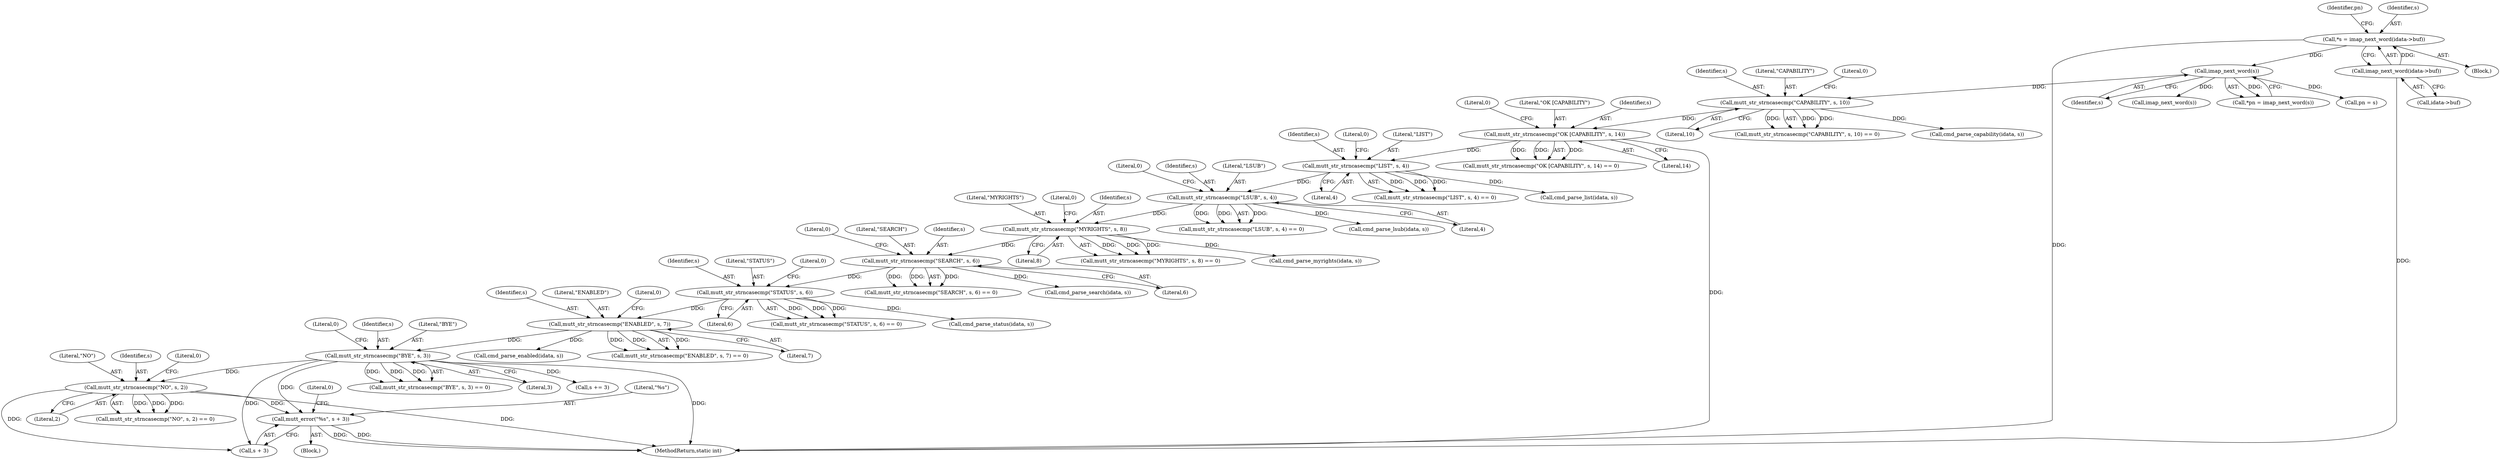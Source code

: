 digraph "1_neomutt_36a29280448097f34ce9c94606195f2ac643fed1@del" {
"1000395" [label="(Call,mutt_error(\"%s\", s + 3))"];
"1000351" [label="(Call,mutt_str_strncasecmp(\"BYE\", s, 3))"];
"1000340" [label="(Call,mutt_str_strncasecmp(\"ENABLED\", s, 7))"];
"1000329" [label="(Call,mutt_str_strncasecmp(\"STATUS\", s, 6))"];
"1000318" [label="(Call,mutt_str_strncasecmp(\"SEARCH\", s, 6))"];
"1000307" [label="(Call,mutt_str_strncasecmp(\"MYRIGHTS\", s, 8))"];
"1000296" [label="(Call,mutt_str_strncasecmp(\"LSUB\", s, 4))"];
"1000285" [label="(Call,mutt_str_strncasecmp(\"LIST\", s, 4))"];
"1000262" [label="(Call,mutt_str_strncasecmp(\"OK [CAPABILITY\", s, 14))"];
"1000251" [label="(Call,mutt_str_strncasecmp(\"CAPABILITY\", s, 10))"];
"1000125" [label="(Call,imap_next_word(s))"];
"1000116" [label="(Call,*s = imap_next_word(idata->buf))"];
"1000118" [label="(Call,imap_next_word(idata->buf))"];
"1000386" [label="(Call,mutt_str_strncasecmp(\"NO\", s, 2))"];
"1000262" [label="(Call,mutt_str_strncasecmp(\"OK [CAPABILITY\", s, 14))"];
"1000145" [label="(Call,imap_next_word(s))"];
"1000307" [label="(Call,mutt_str_strncasecmp(\"MYRIGHTS\", s, 8))"];
"1000284" [label="(Call,mutt_str_strncasecmp(\"LIST\", s, 4) == 0)"];
"1000123" [label="(Call,*pn = imap_next_word(s))"];
"1000119" [label="(Call,idata->buf)"];
"1000124" [label="(Identifier,pn)"];
"1000340" [label="(Call,mutt_str_strncasecmp(\"ENABLED\", s, 7))"];
"1000299" [label="(Literal,4)"];
"1000140" [label="(Call,pn = s)"];
"1000264" [label="(Identifier,s)"];
"1000295" [label="(Call,mutt_str_strncasecmp(\"LSUB\", s, 4) == 0)"];
"1000286" [label="(Literal,\"LIST\")"];
"1000328" [label="(Call,mutt_str_strncasecmp(\"STATUS\", s, 6) == 0)"];
"1000287" [label="(Identifier,s)"];
"1000126" [label="(Identifier,s)"];
"1000353" [label="(Identifier,s)"];
"1000311" [label="(Literal,0)"];
"1000402" [label="(MethodReturn,static int)"];
"1000330" [label="(Literal,\"STATUS\")"];
"1000321" [label="(Literal,6)"];
"1000341" [label="(Literal,\"ENABLED\")"];
"1000332" [label="(Literal,6)"];
"1000266" [label="(Literal,0)"];
"1000333" [label="(Literal,0)"];
"1000317" [label="(Call,mutt_str_strncasecmp(\"SEARCH\", s, 6) == 0)"];
"1000250" [label="(Call,mutt_str_strncasecmp(\"CAPABILITY\", s, 10) == 0)"];
"1000298" [label="(Identifier,s)"];
"1000319" [label="(Literal,\"SEARCH\")"];
"1000390" [label="(Literal,0)"];
"1000301" [label="(Call,cmd_parse_lsub(idata, s))"];
"1000251" [label="(Call,mutt_str_strncasecmp(\"CAPABILITY\", s, 10))"];
"1000306" [label="(Call,mutt_str_strncasecmp(\"MYRIGHTS\", s, 8) == 0)"];
"1000343" [label="(Literal,7)"];
"1000261" [label="(Call,mutt_str_strncasecmp(\"OK [CAPABILITY\", s, 14) == 0)"];
"1000254" [label="(Literal,10)"];
"1000350" [label="(Call,mutt_str_strncasecmp(\"BYE\", s, 3) == 0)"];
"1000297" [label="(Literal,\"LSUB\")"];
"1000116" [label="(Call,*s = imap_next_word(idata->buf))"];
"1000334" [label="(Call,cmd_parse_status(idata, s))"];
"1000352" [label="(Literal,\"BYE\")"];
"1000256" [label="(Call,cmd_parse_capability(idata, s))"];
"1000391" [label="(Block,)"];
"1000323" [label="(Call,cmd_parse_search(idata, s))"];
"1000300" [label="(Literal,0)"];
"1000110" [label="(Block,)"];
"1000296" [label="(Call,mutt_str_strncasecmp(\"LSUB\", s, 4))"];
"1000253" [label="(Identifier,s)"];
"1000389" [label="(Literal,2)"];
"1000387" [label="(Literal,\"NO\")"];
"1000351" [label="(Call,mutt_str_strncasecmp(\"BYE\", s, 3))"];
"1000288" [label="(Literal,4)"];
"1000345" [label="(Call,cmd_parse_enabled(idata, s))"];
"1000125" [label="(Call,imap_next_word(s))"];
"1000331" [label="(Identifier,s)"];
"1000309" [label="(Identifier,s)"];
"1000339" [label="(Call,mutt_str_strncasecmp(\"ENABLED\", s, 7) == 0)"];
"1000354" [label="(Literal,3)"];
"1000368" [label="(Call,s += 3)"];
"1000320" [label="(Identifier,s)"];
"1000401" [label="(Literal,0)"];
"1000310" [label="(Literal,8)"];
"1000118" [label="(Call,imap_next_word(idata->buf))"];
"1000265" [label="(Literal,14)"];
"1000289" [label="(Literal,0)"];
"1000395" [label="(Call,mutt_error(\"%s\", s + 3))"];
"1000355" [label="(Literal,0)"];
"1000308" [label="(Literal,\"MYRIGHTS\")"];
"1000344" [label="(Literal,0)"];
"1000329" [label="(Call,mutt_str_strncasecmp(\"STATUS\", s, 6))"];
"1000385" [label="(Call,mutt_str_strncasecmp(\"NO\", s, 2) == 0)"];
"1000252" [label="(Literal,\"CAPABILITY\")"];
"1000312" [label="(Call,cmd_parse_myrights(idata, s))"];
"1000263" [label="(Literal,\"OK [CAPABILITY\")"];
"1000397" [label="(Call,s + 3)"];
"1000396" [label="(Literal,\"%s\")"];
"1000322" [label="(Literal,0)"];
"1000318" [label="(Call,mutt_str_strncasecmp(\"SEARCH\", s, 6))"];
"1000285" [label="(Call,mutt_str_strncasecmp(\"LIST\", s, 4))"];
"1000386" [label="(Call,mutt_str_strncasecmp(\"NO\", s, 2))"];
"1000290" [label="(Call,cmd_parse_list(idata, s))"];
"1000255" [label="(Literal,0)"];
"1000388" [label="(Identifier,s)"];
"1000342" [label="(Identifier,s)"];
"1000117" [label="(Identifier,s)"];
"1000395" -> "1000391"  [label="AST: "];
"1000395" -> "1000397"  [label="CFG: "];
"1000396" -> "1000395"  [label="AST: "];
"1000397" -> "1000395"  [label="AST: "];
"1000401" -> "1000395"  [label="CFG: "];
"1000395" -> "1000402"  [label="DDG: "];
"1000395" -> "1000402"  [label="DDG: "];
"1000351" -> "1000395"  [label="DDG: "];
"1000386" -> "1000395"  [label="DDG: "];
"1000351" -> "1000350"  [label="AST: "];
"1000351" -> "1000354"  [label="CFG: "];
"1000352" -> "1000351"  [label="AST: "];
"1000353" -> "1000351"  [label="AST: "];
"1000354" -> "1000351"  [label="AST: "];
"1000355" -> "1000351"  [label="CFG: "];
"1000351" -> "1000402"  [label="DDG: "];
"1000351" -> "1000350"  [label="DDG: "];
"1000351" -> "1000350"  [label="DDG: "];
"1000351" -> "1000350"  [label="DDG: "];
"1000340" -> "1000351"  [label="DDG: "];
"1000351" -> "1000368"  [label="DDG: "];
"1000351" -> "1000386"  [label="DDG: "];
"1000351" -> "1000397"  [label="DDG: "];
"1000340" -> "1000339"  [label="AST: "];
"1000340" -> "1000343"  [label="CFG: "];
"1000341" -> "1000340"  [label="AST: "];
"1000342" -> "1000340"  [label="AST: "];
"1000343" -> "1000340"  [label="AST: "];
"1000344" -> "1000340"  [label="CFG: "];
"1000340" -> "1000339"  [label="DDG: "];
"1000340" -> "1000339"  [label="DDG: "];
"1000340" -> "1000339"  [label="DDG: "];
"1000329" -> "1000340"  [label="DDG: "];
"1000340" -> "1000345"  [label="DDG: "];
"1000329" -> "1000328"  [label="AST: "];
"1000329" -> "1000332"  [label="CFG: "];
"1000330" -> "1000329"  [label="AST: "];
"1000331" -> "1000329"  [label="AST: "];
"1000332" -> "1000329"  [label="AST: "];
"1000333" -> "1000329"  [label="CFG: "];
"1000329" -> "1000328"  [label="DDG: "];
"1000329" -> "1000328"  [label="DDG: "];
"1000329" -> "1000328"  [label="DDG: "];
"1000318" -> "1000329"  [label="DDG: "];
"1000329" -> "1000334"  [label="DDG: "];
"1000318" -> "1000317"  [label="AST: "];
"1000318" -> "1000321"  [label="CFG: "];
"1000319" -> "1000318"  [label="AST: "];
"1000320" -> "1000318"  [label="AST: "];
"1000321" -> "1000318"  [label="AST: "];
"1000322" -> "1000318"  [label="CFG: "];
"1000318" -> "1000317"  [label="DDG: "];
"1000318" -> "1000317"  [label="DDG: "];
"1000318" -> "1000317"  [label="DDG: "];
"1000307" -> "1000318"  [label="DDG: "];
"1000318" -> "1000323"  [label="DDG: "];
"1000307" -> "1000306"  [label="AST: "];
"1000307" -> "1000310"  [label="CFG: "];
"1000308" -> "1000307"  [label="AST: "];
"1000309" -> "1000307"  [label="AST: "];
"1000310" -> "1000307"  [label="AST: "];
"1000311" -> "1000307"  [label="CFG: "];
"1000307" -> "1000306"  [label="DDG: "];
"1000307" -> "1000306"  [label="DDG: "];
"1000307" -> "1000306"  [label="DDG: "];
"1000296" -> "1000307"  [label="DDG: "];
"1000307" -> "1000312"  [label="DDG: "];
"1000296" -> "1000295"  [label="AST: "];
"1000296" -> "1000299"  [label="CFG: "];
"1000297" -> "1000296"  [label="AST: "];
"1000298" -> "1000296"  [label="AST: "];
"1000299" -> "1000296"  [label="AST: "];
"1000300" -> "1000296"  [label="CFG: "];
"1000296" -> "1000295"  [label="DDG: "];
"1000296" -> "1000295"  [label="DDG: "];
"1000296" -> "1000295"  [label="DDG: "];
"1000285" -> "1000296"  [label="DDG: "];
"1000296" -> "1000301"  [label="DDG: "];
"1000285" -> "1000284"  [label="AST: "];
"1000285" -> "1000288"  [label="CFG: "];
"1000286" -> "1000285"  [label="AST: "];
"1000287" -> "1000285"  [label="AST: "];
"1000288" -> "1000285"  [label="AST: "];
"1000289" -> "1000285"  [label="CFG: "];
"1000285" -> "1000284"  [label="DDG: "];
"1000285" -> "1000284"  [label="DDG: "];
"1000285" -> "1000284"  [label="DDG: "];
"1000262" -> "1000285"  [label="DDG: "];
"1000285" -> "1000290"  [label="DDG: "];
"1000262" -> "1000261"  [label="AST: "];
"1000262" -> "1000265"  [label="CFG: "];
"1000263" -> "1000262"  [label="AST: "];
"1000264" -> "1000262"  [label="AST: "];
"1000265" -> "1000262"  [label="AST: "];
"1000266" -> "1000262"  [label="CFG: "];
"1000262" -> "1000402"  [label="DDG: "];
"1000262" -> "1000261"  [label="DDG: "];
"1000262" -> "1000261"  [label="DDG: "];
"1000262" -> "1000261"  [label="DDG: "];
"1000251" -> "1000262"  [label="DDG: "];
"1000251" -> "1000250"  [label="AST: "];
"1000251" -> "1000254"  [label="CFG: "];
"1000252" -> "1000251"  [label="AST: "];
"1000253" -> "1000251"  [label="AST: "];
"1000254" -> "1000251"  [label="AST: "];
"1000255" -> "1000251"  [label="CFG: "];
"1000251" -> "1000250"  [label="DDG: "];
"1000251" -> "1000250"  [label="DDG: "];
"1000251" -> "1000250"  [label="DDG: "];
"1000125" -> "1000251"  [label="DDG: "];
"1000251" -> "1000256"  [label="DDG: "];
"1000125" -> "1000123"  [label="AST: "];
"1000125" -> "1000126"  [label="CFG: "];
"1000126" -> "1000125"  [label="AST: "];
"1000123" -> "1000125"  [label="CFG: "];
"1000125" -> "1000123"  [label="DDG: "];
"1000116" -> "1000125"  [label="DDG: "];
"1000125" -> "1000140"  [label="DDG: "];
"1000125" -> "1000145"  [label="DDG: "];
"1000116" -> "1000110"  [label="AST: "];
"1000116" -> "1000118"  [label="CFG: "];
"1000117" -> "1000116"  [label="AST: "];
"1000118" -> "1000116"  [label="AST: "];
"1000124" -> "1000116"  [label="CFG: "];
"1000116" -> "1000402"  [label="DDG: "];
"1000118" -> "1000116"  [label="DDG: "];
"1000118" -> "1000119"  [label="CFG: "];
"1000119" -> "1000118"  [label="AST: "];
"1000118" -> "1000402"  [label="DDG: "];
"1000386" -> "1000385"  [label="AST: "];
"1000386" -> "1000389"  [label="CFG: "];
"1000387" -> "1000386"  [label="AST: "];
"1000388" -> "1000386"  [label="AST: "];
"1000389" -> "1000386"  [label="AST: "];
"1000390" -> "1000386"  [label="CFG: "];
"1000386" -> "1000402"  [label="DDG: "];
"1000386" -> "1000385"  [label="DDG: "];
"1000386" -> "1000385"  [label="DDG: "];
"1000386" -> "1000385"  [label="DDG: "];
"1000386" -> "1000397"  [label="DDG: "];
}
